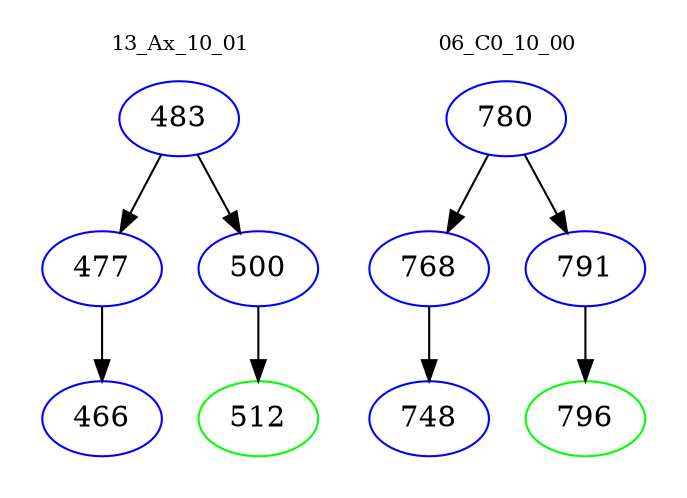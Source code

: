 digraph{
subgraph cluster_0 {
color = white
label = "13_Ax_10_01";
fontsize=10;
T0_483 [label="483", color="blue"]
T0_483 -> T0_477 [color="black"]
T0_477 [label="477", color="blue"]
T0_477 -> T0_466 [color="black"]
T0_466 [label="466", color="blue"]
T0_483 -> T0_500 [color="black"]
T0_500 [label="500", color="blue"]
T0_500 -> T0_512 [color="black"]
T0_512 [label="512", color="green"]
}
subgraph cluster_1 {
color = white
label = "06_C0_10_00";
fontsize=10;
T1_780 [label="780", color="blue"]
T1_780 -> T1_768 [color="black"]
T1_768 [label="768", color="blue"]
T1_768 -> T1_748 [color="black"]
T1_748 [label="748", color="blue"]
T1_780 -> T1_791 [color="black"]
T1_791 [label="791", color="blue"]
T1_791 -> T1_796 [color="black"]
T1_796 [label="796", color="green"]
}
}
